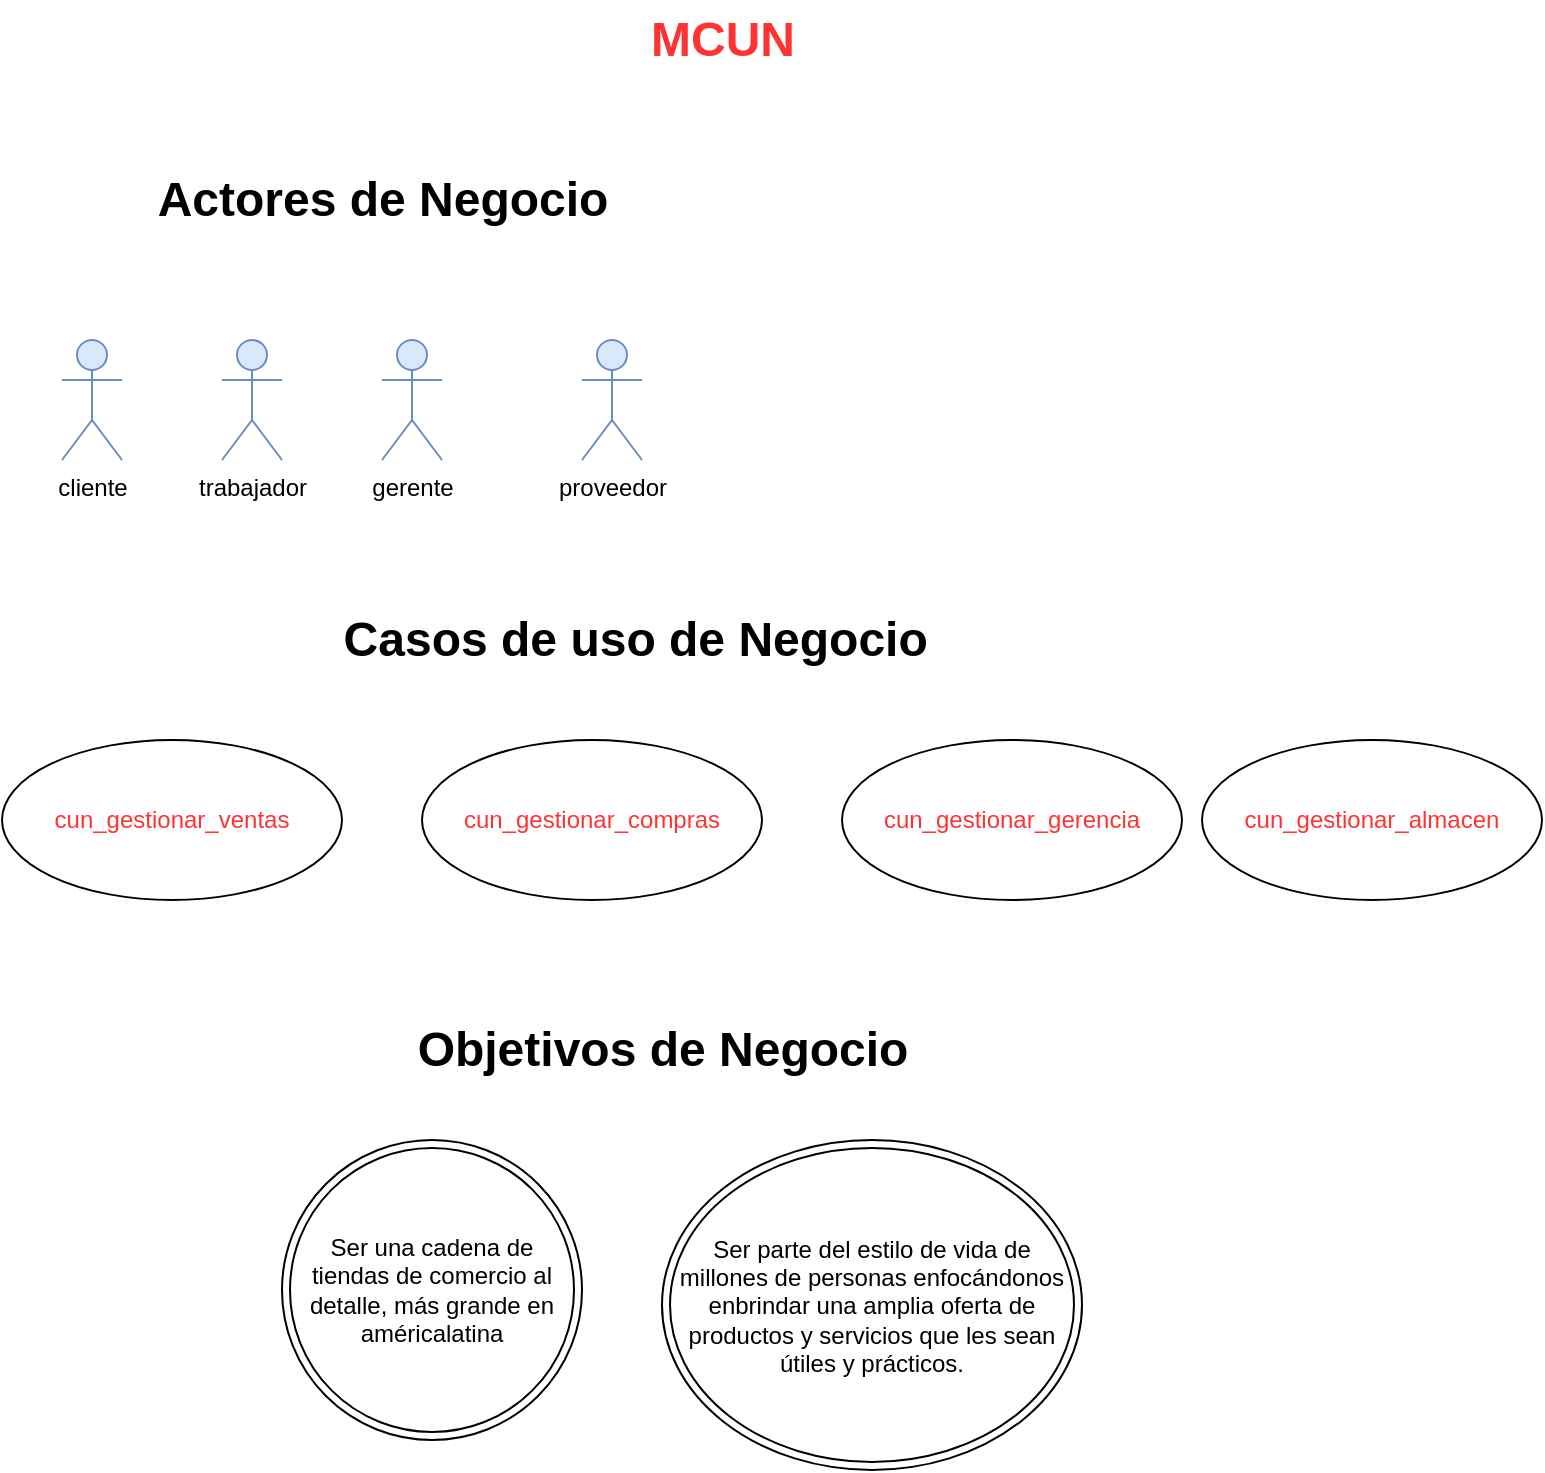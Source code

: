 <mxfile version="17.1.3" type="github">
  <diagram id="NOmlr5lAolDjstmVYD9O" name="Page-1">
    <mxGraphModel dx="1422" dy="798" grid="1" gridSize="10" guides="1" tooltips="1" connect="1" arrows="1" fold="1" page="1" pageScale="1" pageWidth="827" pageHeight="1169" math="0" shadow="0">
      <root>
        <mxCell id="0" />
        <mxCell id="1" parent="0" />
        <mxCell id="fuhfejlSOokYDg0X2GVB-5" value="proveedor&lt;br&gt;" style="shape=umlActor;verticalLabelPosition=bottom;verticalAlign=top;html=1;outlineConnect=0;fillColor=#dae8fc;strokeColor=#6c8ebf;" vertex="1" parent="1">
          <mxGeometry x="330" y="190" width="30" height="60" as="geometry" />
        </mxCell>
        <mxCell id="fuhfejlSOokYDg0X2GVB-2" value="cliente&lt;br&gt;" style="shape=umlActor;verticalLabelPosition=bottom;verticalAlign=top;html=1;outlineConnect=0;fillColor=#dae8fc;strokeColor=#6c8ebf;" vertex="1" parent="1">
          <mxGeometry x="70" y="190" width="30" height="60" as="geometry" />
        </mxCell>
        <mxCell id="fuhfejlSOokYDg0X2GVB-3" value="trabajador&lt;br&gt;" style="shape=umlActor;verticalLabelPosition=bottom;verticalAlign=top;html=1;outlineConnect=0;fillColor=#dae8fc;strokeColor=#6c8ebf;" vertex="1" parent="1">
          <mxGeometry x="150" y="190" width="30" height="60" as="geometry" />
        </mxCell>
        <mxCell id="fuhfejlSOokYDg0X2GVB-4" value="gerente&lt;br&gt;" style="shape=umlActor;verticalLabelPosition=bottom;verticalAlign=top;html=1;outlineConnect=0;fillColor=#dae8fc;strokeColor=#6c8ebf;" vertex="1" parent="1">
          <mxGeometry x="230" y="190" width="30" height="60" as="geometry" />
        </mxCell>
        <mxCell id="fuhfejlSOokYDg0X2GVB-6" value="Actores de Negocio&lt;br&gt;" style="text;strokeColor=none;fillColor=none;html=1;fontSize=24;fontStyle=1;verticalAlign=middle;align=center;" vertex="1" parent="1">
          <mxGeometry x="140" y="100" width="180" height="40" as="geometry" />
        </mxCell>
        <mxCell id="fuhfejlSOokYDg0X2GVB-8" value="MCUN&lt;br&gt;" style="text;strokeColor=none;fillColor=none;html=1;fontSize=24;fontStyle=1;verticalAlign=middle;align=center;fontColor=#FF3333;" vertex="1" parent="1">
          <mxGeometry x="350" y="20" width="100" height="40" as="geometry" />
        </mxCell>
        <mxCell id="fuhfejlSOokYDg0X2GVB-9" value="&amp;nbsp;Casos de uso de Negocio" style="text;strokeColor=none;fillColor=none;html=1;fontSize=24;fontStyle=1;verticalAlign=middle;align=center;fontColor=#000000;" vertex="1" parent="1">
          <mxGeometry x="278" y="320" width="150" height="40" as="geometry" />
        </mxCell>
        <mxCell id="fuhfejlSOokYDg0X2GVB-13" value="cun_gestionar_ventas" style="ellipse;whiteSpace=wrap;html=1;fontColor=#FF3333;" vertex="1" parent="1">
          <mxGeometry x="40" y="390" width="170" height="80" as="geometry" />
        </mxCell>
        <mxCell id="fuhfejlSOokYDg0X2GVB-17" value="cun_gestionar_compras&lt;br&gt;" style="ellipse;whiteSpace=wrap;html=1;fontColor=#FF3333;" vertex="1" parent="1">
          <mxGeometry x="250" y="390" width="170" height="80" as="geometry" />
        </mxCell>
        <mxCell id="fuhfejlSOokYDg0X2GVB-18" value="cun_gestionar_gerencia" style="ellipse;whiteSpace=wrap;html=1;fontColor=#FF3333;" vertex="1" parent="1">
          <mxGeometry x="460" y="390" width="170" height="80" as="geometry" />
        </mxCell>
        <mxCell id="fuhfejlSOokYDg0X2GVB-19" value="cun_gestionar_almacen" style="ellipse;whiteSpace=wrap;html=1;fontColor=#FF3333;" vertex="1" parent="1">
          <mxGeometry x="640" y="390" width="170" height="80" as="geometry" />
        </mxCell>
        <mxCell id="fuhfejlSOokYDg0X2GVB-20" value="Objetivos de Negocio&lt;br&gt;" style="text;strokeColor=none;fillColor=none;html=1;fontSize=24;fontStyle=1;verticalAlign=middle;align=center;fontColor=#000000;" vertex="1" parent="1">
          <mxGeometry x="320" y="520" width="100" height="50" as="geometry" />
        </mxCell>
        <mxCell id="fuhfejlSOokYDg0X2GVB-22" value="Ser una cadena de tiendas de comercio al detalle, más grande en américalatina" style="ellipse;shape=doubleEllipse;whiteSpace=wrap;html=1;fontColor=#000000;" vertex="1" parent="1">
          <mxGeometry x="180" y="590" width="150" height="150" as="geometry" />
        </mxCell>
        <mxCell id="fuhfejlSOokYDg0X2GVB-24" value="Ser parte del estilo de vida de millones de personas enfocándonos enbrindar una amplia oferta de productos y servicios que les sean útiles y prácticos." style="ellipse;shape=doubleEllipse;whiteSpace=wrap;html=1;fontColor=#000000;" vertex="1" parent="1">
          <mxGeometry x="370" y="590" width="210" height="165" as="geometry" />
        </mxCell>
      </root>
    </mxGraphModel>
  </diagram>
</mxfile>
